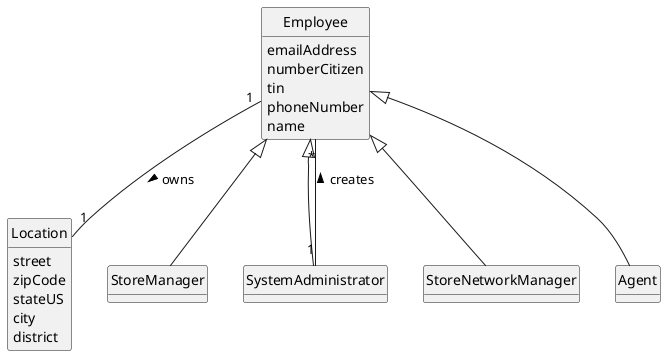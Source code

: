 @startuml
skinparam monochrome true
skinparam packageStyle rectangle
skinparam shadowing false

skinparam classAttributeIconSize 0

hide circle
hide methods

class Employee{
    emailAddress
    numberCitizen
    tin
    phoneNumber
    name
}

class Location{
    street
    zipCode
    stateUS
    city
    district
}

class StoreManager

class SystemAdministrator

class StoreNetworkManager

class Agent

Employee <|-- Agent
Employee <|-- StoreManager
Employee <|-- StoreNetworkManager
Employee <|-- SystemAdministrator
SystemAdministrator "1" -- "*" Employee: creates >
Employee "1" -- "1" Location: owns >


@enduml
